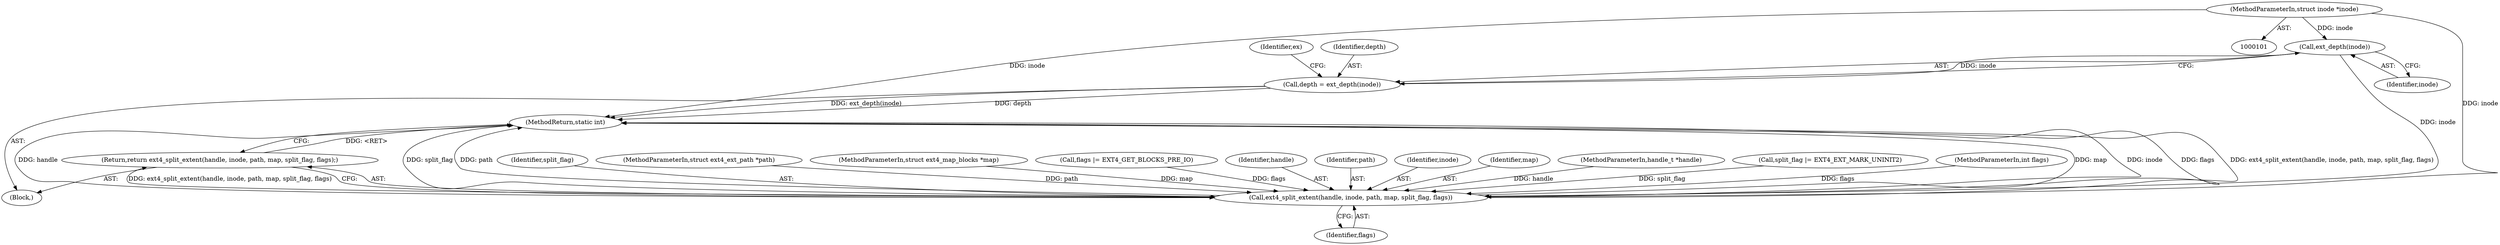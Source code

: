 digraph "0_linux_667eff35a1f56fa74ce98a0c7c29a40adc1ba4e3_0@pointer" {
"1000170" [label="(Call,ext_depth(inode))"];
"1000103" [label="(MethodParameterIn,struct inode *inode)"];
"1000168" [label="(Call,depth = ext_depth(inode))"];
"1000206" [label="(Call,ext4_split_extent(handle, inode, path, map, split_flag, flags))"];
"1000205" [label="(Return,return ext4_split_extent(handle, inode, path, map, split_flag, flags);)"];
"1000211" [label="(Identifier,split_flag)"];
"1000105" [label="(MethodParameterIn,struct ext4_ext_path *path)"];
"1000171" [label="(Identifier,inode)"];
"1000104" [label="(MethodParameterIn,struct ext4_map_blocks *map)"];
"1000202" [label="(Call,flags |= EXT4_GET_BLOCKS_PRE_IO)"];
"1000207" [label="(Identifier,handle)"];
"1000169" [label="(Identifier,depth)"];
"1000170" [label="(Call,ext_depth(inode))"];
"1000209" [label="(Identifier,path)"];
"1000212" [label="(Identifier,flags)"];
"1000208" [label="(Identifier,inode)"];
"1000206" [label="(Call,ext4_split_extent(handle, inode, path, map, split_flag, flags))"];
"1000173" [label="(Identifier,ex)"];
"1000213" [label="(MethodReturn,static int)"];
"1000168" [label="(Call,depth = ext_depth(inode))"];
"1000210" [label="(Identifier,map)"];
"1000102" [label="(MethodParameterIn,handle_t *handle)"];
"1000103" [label="(MethodParameterIn,struct inode *inode)"];
"1000199" [label="(Call,split_flag |= EXT4_EXT_MARK_UNINIT2)"];
"1000107" [label="(Block,)"];
"1000106" [label="(MethodParameterIn,int flags)"];
"1000205" [label="(Return,return ext4_split_extent(handle, inode, path, map, split_flag, flags);)"];
"1000170" -> "1000168"  [label="AST: "];
"1000170" -> "1000171"  [label="CFG: "];
"1000171" -> "1000170"  [label="AST: "];
"1000168" -> "1000170"  [label="CFG: "];
"1000170" -> "1000168"  [label="DDG: inode"];
"1000103" -> "1000170"  [label="DDG: inode"];
"1000170" -> "1000206"  [label="DDG: inode"];
"1000103" -> "1000101"  [label="AST: "];
"1000103" -> "1000213"  [label="DDG: inode"];
"1000103" -> "1000206"  [label="DDG: inode"];
"1000168" -> "1000107"  [label="AST: "];
"1000169" -> "1000168"  [label="AST: "];
"1000173" -> "1000168"  [label="CFG: "];
"1000168" -> "1000213"  [label="DDG: depth"];
"1000168" -> "1000213"  [label="DDG: ext_depth(inode)"];
"1000206" -> "1000205"  [label="AST: "];
"1000206" -> "1000212"  [label="CFG: "];
"1000207" -> "1000206"  [label="AST: "];
"1000208" -> "1000206"  [label="AST: "];
"1000209" -> "1000206"  [label="AST: "];
"1000210" -> "1000206"  [label="AST: "];
"1000211" -> "1000206"  [label="AST: "];
"1000212" -> "1000206"  [label="AST: "];
"1000205" -> "1000206"  [label="CFG: "];
"1000206" -> "1000213"  [label="DDG: path"];
"1000206" -> "1000213"  [label="DDG: map"];
"1000206" -> "1000213"  [label="DDG: inode"];
"1000206" -> "1000213"  [label="DDG: flags"];
"1000206" -> "1000213"  [label="DDG: ext4_split_extent(handle, inode, path, map, split_flag, flags)"];
"1000206" -> "1000213"  [label="DDG: handle"];
"1000206" -> "1000213"  [label="DDG: split_flag"];
"1000206" -> "1000205"  [label="DDG: ext4_split_extent(handle, inode, path, map, split_flag, flags)"];
"1000102" -> "1000206"  [label="DDG: handle"];
"1000105" -> "1000206"  [label="DDG: path"];
"1000104" -> "1000206"  [label="DDG: map"];
"1000199" -> "1000206"  [label="DDG: split_flag"];
"1000202" -> "1000206"  [label="DDG: flags"];
"1000106" -> "1000206"  [label="DDG: flags"];
"1000205" -> "1000107"  [label="AST: "];
"1000213" -> "1000205"  [label="CFG: "];
"1000205" -> "1000213"  [label="DDG: <RET>"];
}
